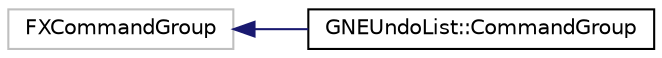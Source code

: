digraph "Graphical Class Hierarchy"
{
  edge [fontname="Helvetica",fontsize="10",labelfontname="Helvetica",labelfontsize="10"];
  node [fontname="Helvetica",fontsize="10",shape=record];
  rankdir="LR";
  Node1156 [label="FXCommandGroup",height=0.2,width=0.4,color="grey75", fillcolor="white", style="filled"];
  Node1156 -> Node0 [dir="back",color="midnightblue",fontsize="10",style="solid",fontname="Helvetica"];
  Node0 [label="GNEUndoList::CommandGroup",height=0.2,width=0.4,color="black", fillcolor="white", style="filled",URL="$de/d14/class_g_n_e_undo_list_1_1_command_group.html",tooltip="class CommandGroup "];
}
